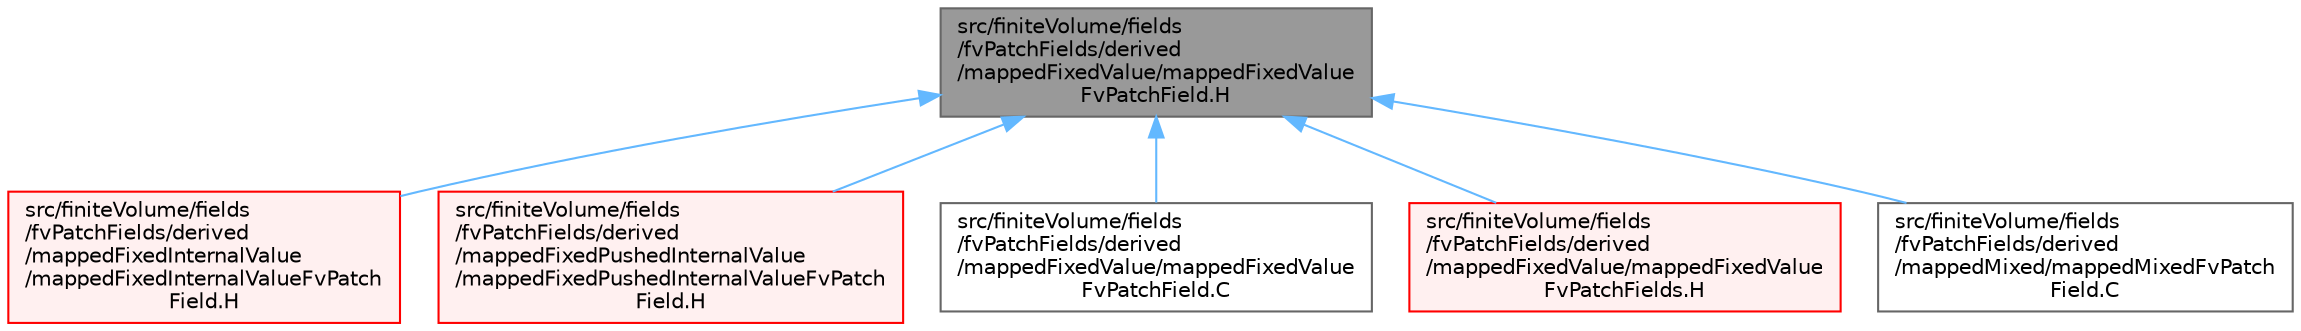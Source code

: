 digraph "src/finiteVolume/fields/fvPatchFields/derived/mappedFixedValue/mappedFixedValueFvPatchField.H"
{
 // LATEX_PDF_SIZE
  bgcolor="transparent";
  edge [fontname=Helvetica,fontsize=10,labelfontname=Helvetica,labelfontsize=10];
  node [fontname=Helvetica,fontsize=10,shape=box,height=0.2,width=0.4];
  Node1 [id="Node000001",label="src/finiteVolume/fields\l/fvPatchFields/derived\l/mappedFixedValue/mappedFixedValue\lFvPatchField.H",height=0.2,width=0.4,color="gray40", fillcolor="grey60", style="filled", fontcolor="black",tooltip=" "];
  Node1 -> Node2 [id="edge1_Node000001_Node000002",dir="back",color="steelblue1",style="solid",tooltip=" "];
  Node2 [id="Node000002",label="src/finiteVolume/fields\l/fvPatchFields/derived\l/mappedFixedInternalValue\l/mappedFixedInternalValueFvPatch\lField.H",height=0.2,width=0.4,color="red", fillcolor="#FFF0F0", style="filled",URL="$mappedFixedInternalValueFvPatchField_8H.html",tooltip=" "];
  Node1 -> Node7 [id="edge2_Node000001_Node000007",dir="back",color="steelblue1",style="solid",tooltip=" "];
  Node7 [id="Node000007",label="src/finiteVolume/fields\l/fvPatchFields/derived\l/mappedFixedPushedInternalValue\l/mappedFixedPushedInternalValueFvPatch\lField.H",height=0.2,width=0.4,color="red", fillcolor="#FFF0F0", style="filled",URL="$mappedFixedPushedInternalValueFvPatchField_8H.html",tooltip=" "];
  Node1 -> Node11 [id="edge3_Node000001_Node000011",dir="back",color="steelblue1",style="solid",tooltip=" "];
  Node11 [id="Node000011",label="src/finiteVolume/fields\l/fvPatchFields/derived\l/mappedFixedValue/mappedFixedValue\lFvPatchField.C",height=0.2,width=0.4,color="grey40", fillcolor="white", style="filled",URL="$mappedFixedValueFvPatchField_8C.html",tooltip=" "];
  Node1 -> Node12 [id="edge4_Node000001_Node000012",dir="back",color="steelblue1",style="solid",tooltip=" "];
  Node12 [id="Node000012",label="src/finiteVolume/fields\l/fvPatchFields/derived\l/mappedFixedValue/mappedFixedValue\lFvPatchFields.H",height=0.2,width=0.4,color="red", fillcolor="#FFF0F0", style="filled",URL="$mappedFixedValueFvPatchFields_8H.html",tooltip=" "];
  Node1 -> Node14 [id="edge5_Node000001_Node000014",dir="back",color="steelblue1",style="solid",tooltip=" "];
  Node14 [id="Node000014",label="src/finiteVolume/fields\l/fvPatchFields/derived\l/mappedMixed/mappedMixedFvPatch\lField.C",height=0.2,width=0.4,color="grey40", fillcolor="white", style="filled",URL="$mappedMixedFvPatchField_8C.html",tooltip=" "];
}
